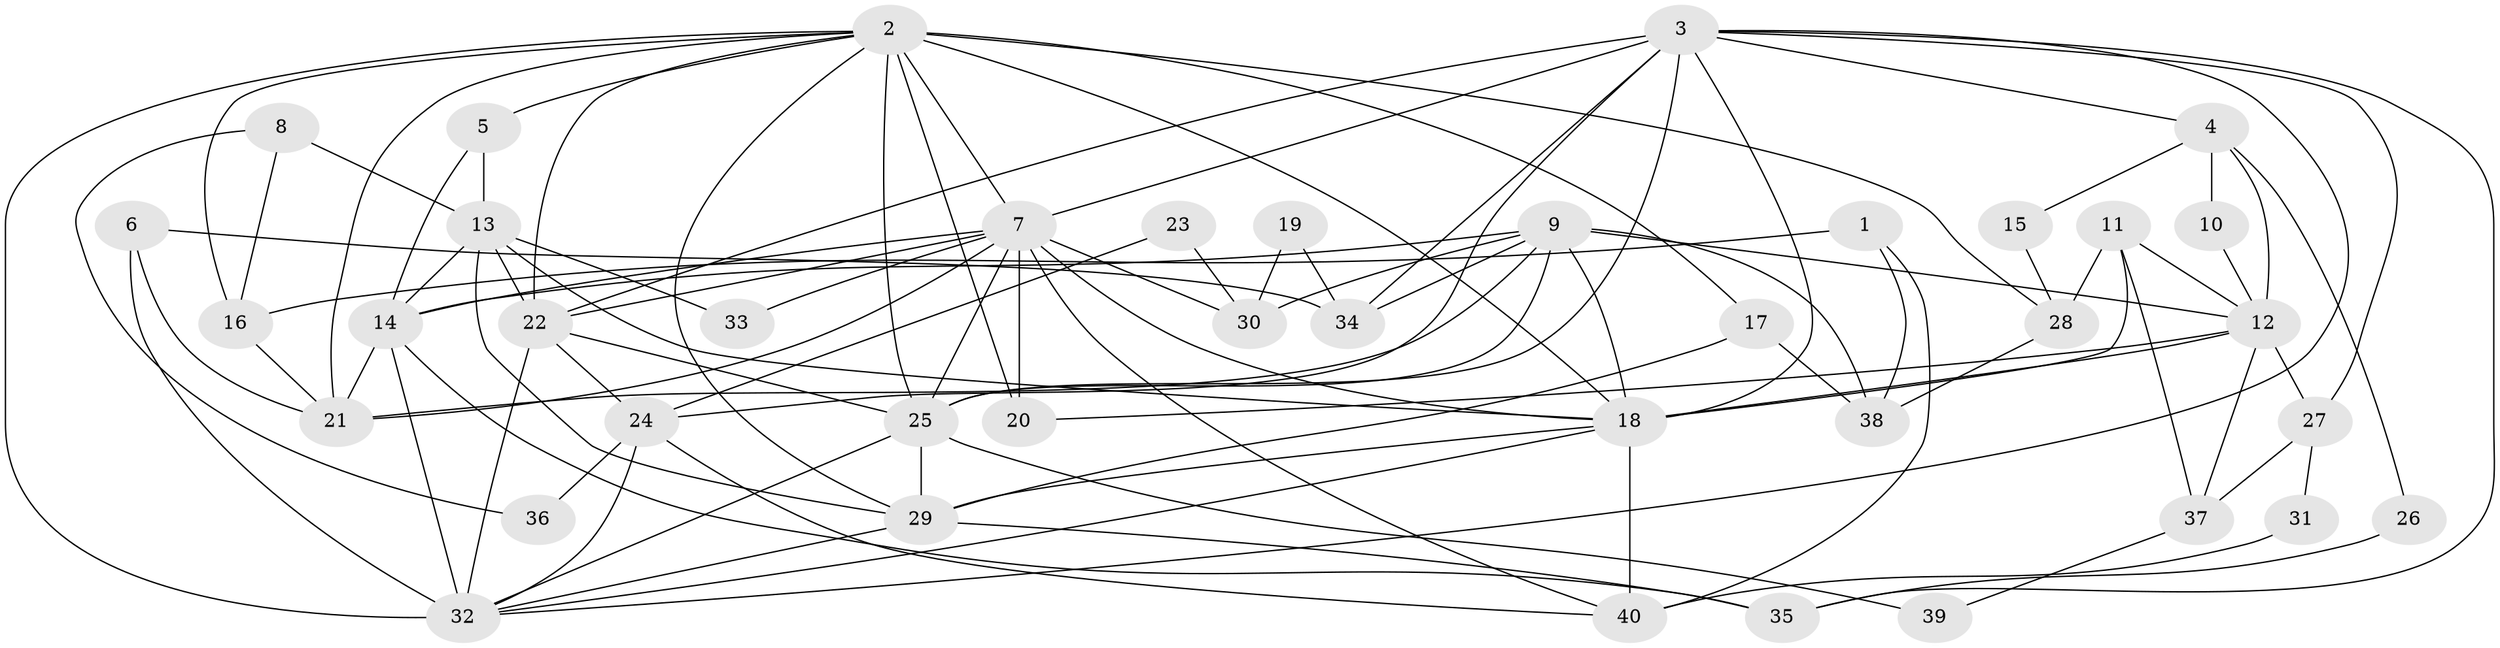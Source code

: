 // original degree distribution, {3: 0.225, 6: 0.1125, 5: 0.175, 4: 0.3375, 2: 0.125, 7: 0.025}
// Generated by graph-tools (version 1.1) at 2025/36/03/09/25 02:36:04]
// undirected, 40 vertices, 99 edges
graph export_dot {
graph [start="1"]
  node [color=gray90,style=filled];
  1;
  2;
  3;
  4;
  5;
  6;
  7;
  8;
  9;
  10;
  11;
  12;
  13;
  14;
  15;
  16;
  17;
  18;
  19;
  20;
  21;
  22;
  23;
  24;
  25;
  26;
  27;
  28;
  29;
  30;
  31;
  32;
  33;
  34;
  35;
  36;
  37;
  38;
  39;
  40;
  1 -- 16 [weight=1.0];
  1 -- 38 [weight=1.0];
  1 -- 40 [weight=1.0];
  2 -- 5 [weight=1.0];
  2 -- 7 [weight=2.0];
  2 -- 16 [weight=1.0];
  2 -- 17 [weight=1.0];
  2 -- 18 [weight=1.0];
  2 -- 20 [weight=2.0];
  2 -- 21 [weight=1.0];
  2 -- 22 [weight=1.0];
  2 -- 25 [weight=1.0];
  2 -- 28 [weight=1.0];
  2 -- 29 [weight=1.0];
  2 -- 32 [weight=1.0];
  3 -- 4 [weight=1.0];
  3 -- 7 [weight=2.0];
  3 -- 18 [weight=1.0];
  3 -- 22 [weight=2.0];
  3 -- 24 [weight=1.0];
  3 -- 25 [weight=2.0];
  3 -- 27 [weight=1.0];
  3 -- 32 [weight=1.0];
  3 -- 34 [weight=1.0];
  3 -- 35 [weight=1.0];
  4 -- 10 [weight=1.0];
  4 -- 12 [weight=1.0];
  4 -- 15 [weight=1.0];
  4 -- 26 [weight=1.0];
  5 -- 13 [weight=1.0];
  5 -- 14 [weight=1.0];
  6 -- 21 [weight=1.0];
  6 -- 32 [weight=2.0];
  6 -- 34 [weight=1.0];
  7 -- 14 [weight=1.0];
  7 -- 18 [weight=1.0];
  7 -- 20 [weight=1.0];
  7 -- 21 [weight=2.0];
  7 -- 22 [weight=2.0];
  7 -- 25 [weight=1.0];
  7 -- 30 [weight=1.0];
  7 -- 33 [weight=1.0];
  7 -- 40 [weight=1.0];
  8 -- 13 [weight=1.0];
  8 -- 16 [weight=1.0];
  8 -- 36 [weight=1.0];
  9 -- 12 [weight=2.0];
  9 -- 14 [weight=2.0];
  9 -- 18 [weight=1.0];
  9 -- 21 [weight=1.0];
  9 -- 25 [weight=2.0];
  9 -- 30 [weight=2.0];
  9 -- 34 [weight=1.0];
  9 -- 38 [weight=1.0];
  10 -- 12 [weight=1.0];
  11 -- 12 [weight=1.0];
  11 -- 18 [weight=2.0];
  11 -- 28 [weight=1.0];
  11 -- 37 [weight=1.0];
  12 -- 18 [weight=2.0];
  12 -- 20 [weight=1.0];
  12 -- 27 [weight=1.0];
  12 -- 37 [weight=1.0];
  13 -- 14 [weight=1.0];
  13 -- 18 [weight=1.0];
  13 -- 22 [weight=2.0];
  13 -- 29 [weight=1.0];
  13 -- 33 [weight=1.0];
  14 -- 21 [weight=1.0];
  14 -- 32 [weight=1.0];
  14 -- 35 [weight=1.0];
  15 -- 28 [weight=1.0];
  16 -- 21 [weight=1.0];
  17 -- 29 [weight=1.0];
  17 -- 38 [weight=1.0];
  18 -- 29 [weight=1.0];
  18 -- 32 [weight=1.0];
  18 -- 40 [weight=1.0];
  19 -- 30 [weight=1.0];
  19 -- 34 [weight=1.0];
  22 -- 24 [weight=1.0];
  22 -- 25 [weight=1.0];
  22 -- 32 [weight=4.0];
  23 -- 24 [weight=1.0];
  23 -- 30 [weight=1.0];
  24 -- 32 [weight=1.0];
  24 -- 36 [weight=1.0];
  24 -- 40 [weight=1.0];
  25 -- 29 [weight=1.0];
  25 -- 32 [weight=1.0];
  25 -- 39 [weight=2.0];
  26 -- 35 [weight=1.0];
  27 -- 31 [weight=1.0];
  27 -- 37 [weight=1.0];
  28 -- 38 [weight=1.0];
  29 -- 32 [weight=1.0];
  29 -- 35 [weight=1.0];
  31 -- 40 [weight=1.0];
  37 -- 39 [weight=1.0];
}
